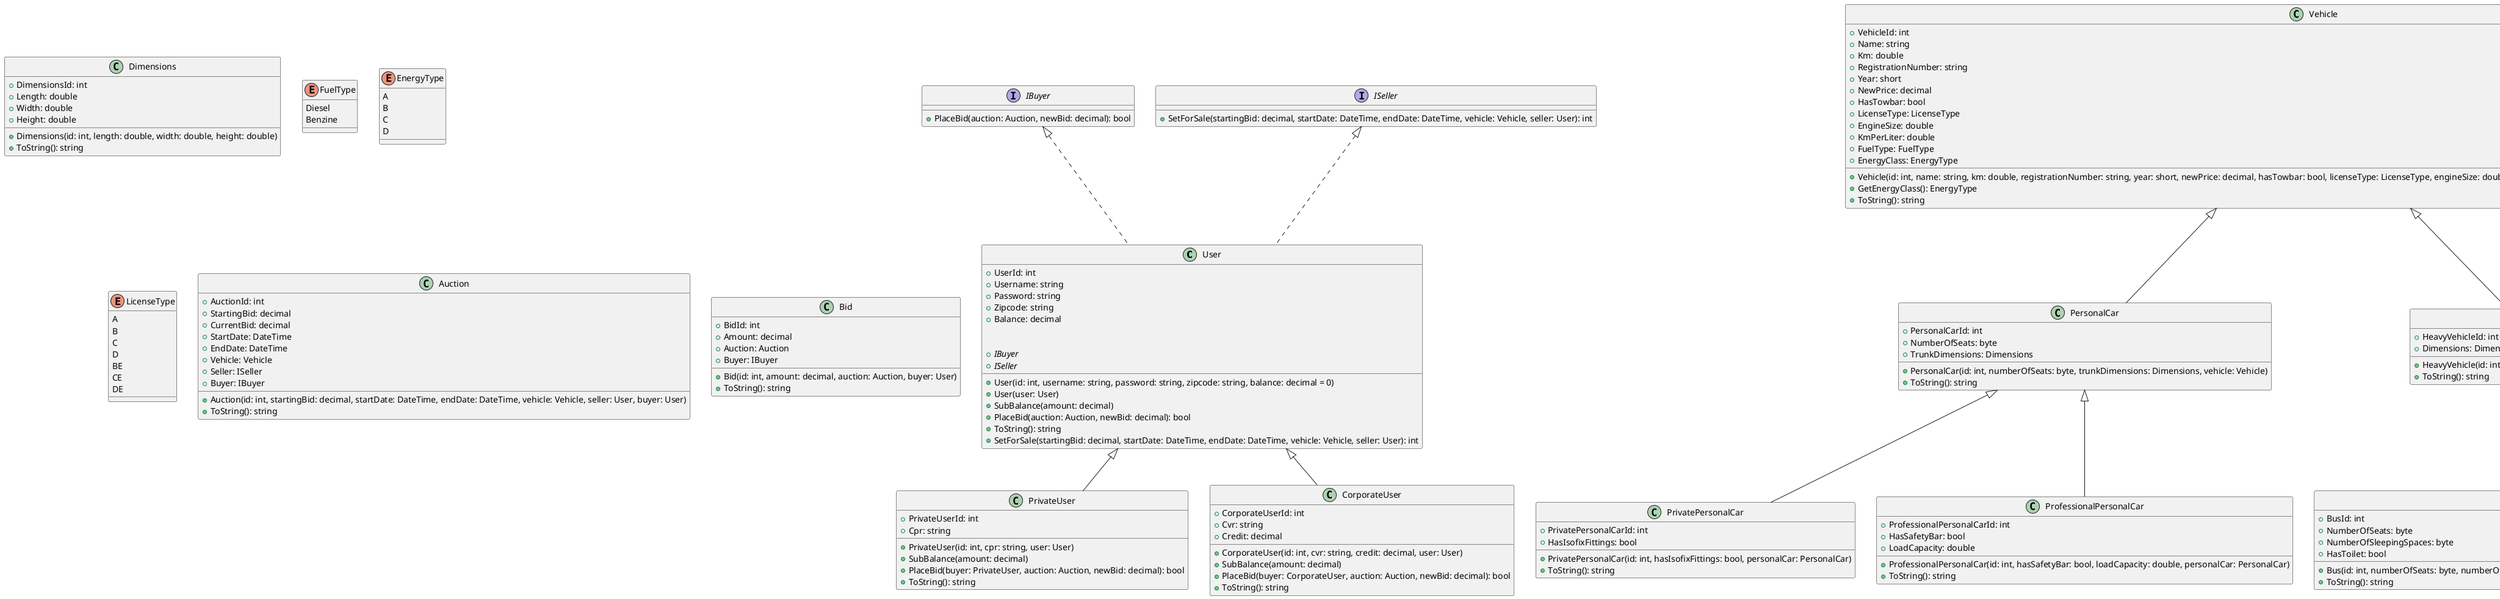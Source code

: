 @startuml
class User implements IBuyer, ISeller {
    +UserId: int
    +Username: string
    +Password: string
    +Zipcode: string
    +Balance: decimal

    +User(id: int, username: string, password: string, zipcode: string, balance: decimal = 0)
    +User(user: User)
    +SubBalance(amount: decimal)
    +PlaceBid(auction: Auction, newBid: decimal): bool
    +ToString(): string
    +SetForSale(startingBid: decimal, startDate: DateTime, endDate: DateTime, vehicle: Vehicle, seller: User): int

    {abstract} +IBuyer
    {abstract} +ISeller
}

class PrivateUser extends User {
    +PrivateUserId: int
    +Cpr: string

    +PrivateUser(id: int, cpr: string, user: User)
    +SubBalance(amount: decimal)
    +PlaceBid(buyer: PrivateUser, auction: Auction, newBid: decimal): bool
    +ToString(): string
}

class CorporateUser extends User {
    +CorporateUserId: int
    +Cvr: string
    +Credit: decimal

    +CorporateUser(id: int, cvr: string, credit: decimal, user: User)
    +SubBalance(amount: decimal)
    +PlaceBid(buyer: CorporateUser, auction: Auction, newBid: decimal): bool
    +ToString(): string
}

interface IBuyer {
    +PlaceBid(auction: Auction, newBid: decimal): bool
}

interface ISeller {
    +SetForSale(startingBid: decimal, startDate: DateTime, endDate: DateTime, vehicle: Vehicle, seller: User): int
}

class Vehicle {
    +VehicleId: int
    +Name: string
    +Km: double
    +RegistrationNumber: string
    +Year: short
    +NewPrice: decimal
    +HasTowbar: bool
    +LicenseType: LicenseType
    +EngineSize: double
    +KmPerLiter: double
    +FuelType: FuelType
    +EnergyClass: EnergyType

    +Vehicle(id: int, name: string, km: double, registrationNumber: string, year: short, newPrice: decimal, hasTowbar: bool, licenseType: LicenseType, engineSize: double, kmPerLiter: double, fuelType: FuelType, energyClass: EnergyType)
    +GetEnergyClass(): EnergyType
    +ToString(): string
}

class Dimensions {
    +DimensionsId: int
    +Length: double
    +Width: double
    +Height: double

    +Dimensions(id: int, length: double, width: double, height: double)
    +ToString(): string
}

class PersonalCar extends Vehicle {
    +PersonalCarId: int
    +NumberOfSeats: byte
    +TrunkDimensions: Dimensions

    +PersonalCar(id: int, numberOfSeats: byte, trunkDimensions: Dimensions, vehicle: Vehicle)
    +ToString(): string
}

class PrivatePersonalCar extends PersonalCar {
    +PrivatePersonalCarId: int
    +HasIsofixFittings: bool

    +PrivatePersonalCar(id: int, hasIsofixFittings: bool, personalCar: PersonalCar)
    +ToString(): string
}

class ProfessionalPersonalCar extends PersonalCar {
    +ProfessionalPersonalCarId: int
    +HasSafetyBar: bool
    +LoadCapacity: double

    +ProfessionalPersonalCar(id: int, hasSafetyBar: bool, loadCapacity: double, personalCar: PersonalCar)
    +ToString(): string
}

class HeavyVehicle extends Vehicle {
    +HeavyVehicleId: int
    +Dimensions: Dimensions

    +HeavyVehicle(id: int, dimensions: Dimensions, vehicle: Vehicle)
    +ToString(): string
}

class Bus extends HeavyVehicle {
    +BusId: int
    +NumberOfSeats: byte
    +NumberOfSleepingSpaces: byte
    +HasToilet: bool

    +Bus(id: int, numberOfSeats: byte, numberOfSleepingSpaces: byte, hasToilet: bool, heavyVehicle: HeavyVehicle)
    +ToString(): string
}

class Truck extends HeavyVehicle {
    +TruckId: int
    +LoadCapacity: double

    +Truck(id: int, loadCapacity: double, heavyVehicle: HeavyVehicle)
    +ToString(): string
}

enum FuelType {
    Diesel
    Benzine
}

enum EnergyType {
    A
    B
    C
    D
}

enum LicenseType {
    A
    B
    C
    D
    BE
    CE
    DE
}

class Auction {
    +AuctionId: int
    +StartingBid: decimal
    +CurrentBid: decimal
    +StartDate: DateTime
    +EndDate: DateTime
    +Vehicle: Vehicle
    +Seller: ISeller
    +Buyer: IBuyer

    +Auction(id: int, startingBid: decimal, startDate: DateTime, endDate: DateTime, vehicle: Vehicle, seller: User, buyer: User)
    +ToString(): string
}

class Bid {
    +BidId: int
    +Amount: decimal
    +Auction: Auction
    +Buyer: IBuyer

    +Bid(id: int, amount: decimal, auction: Auction, buyer: User)
    +ToString(): string
}

@enduml

